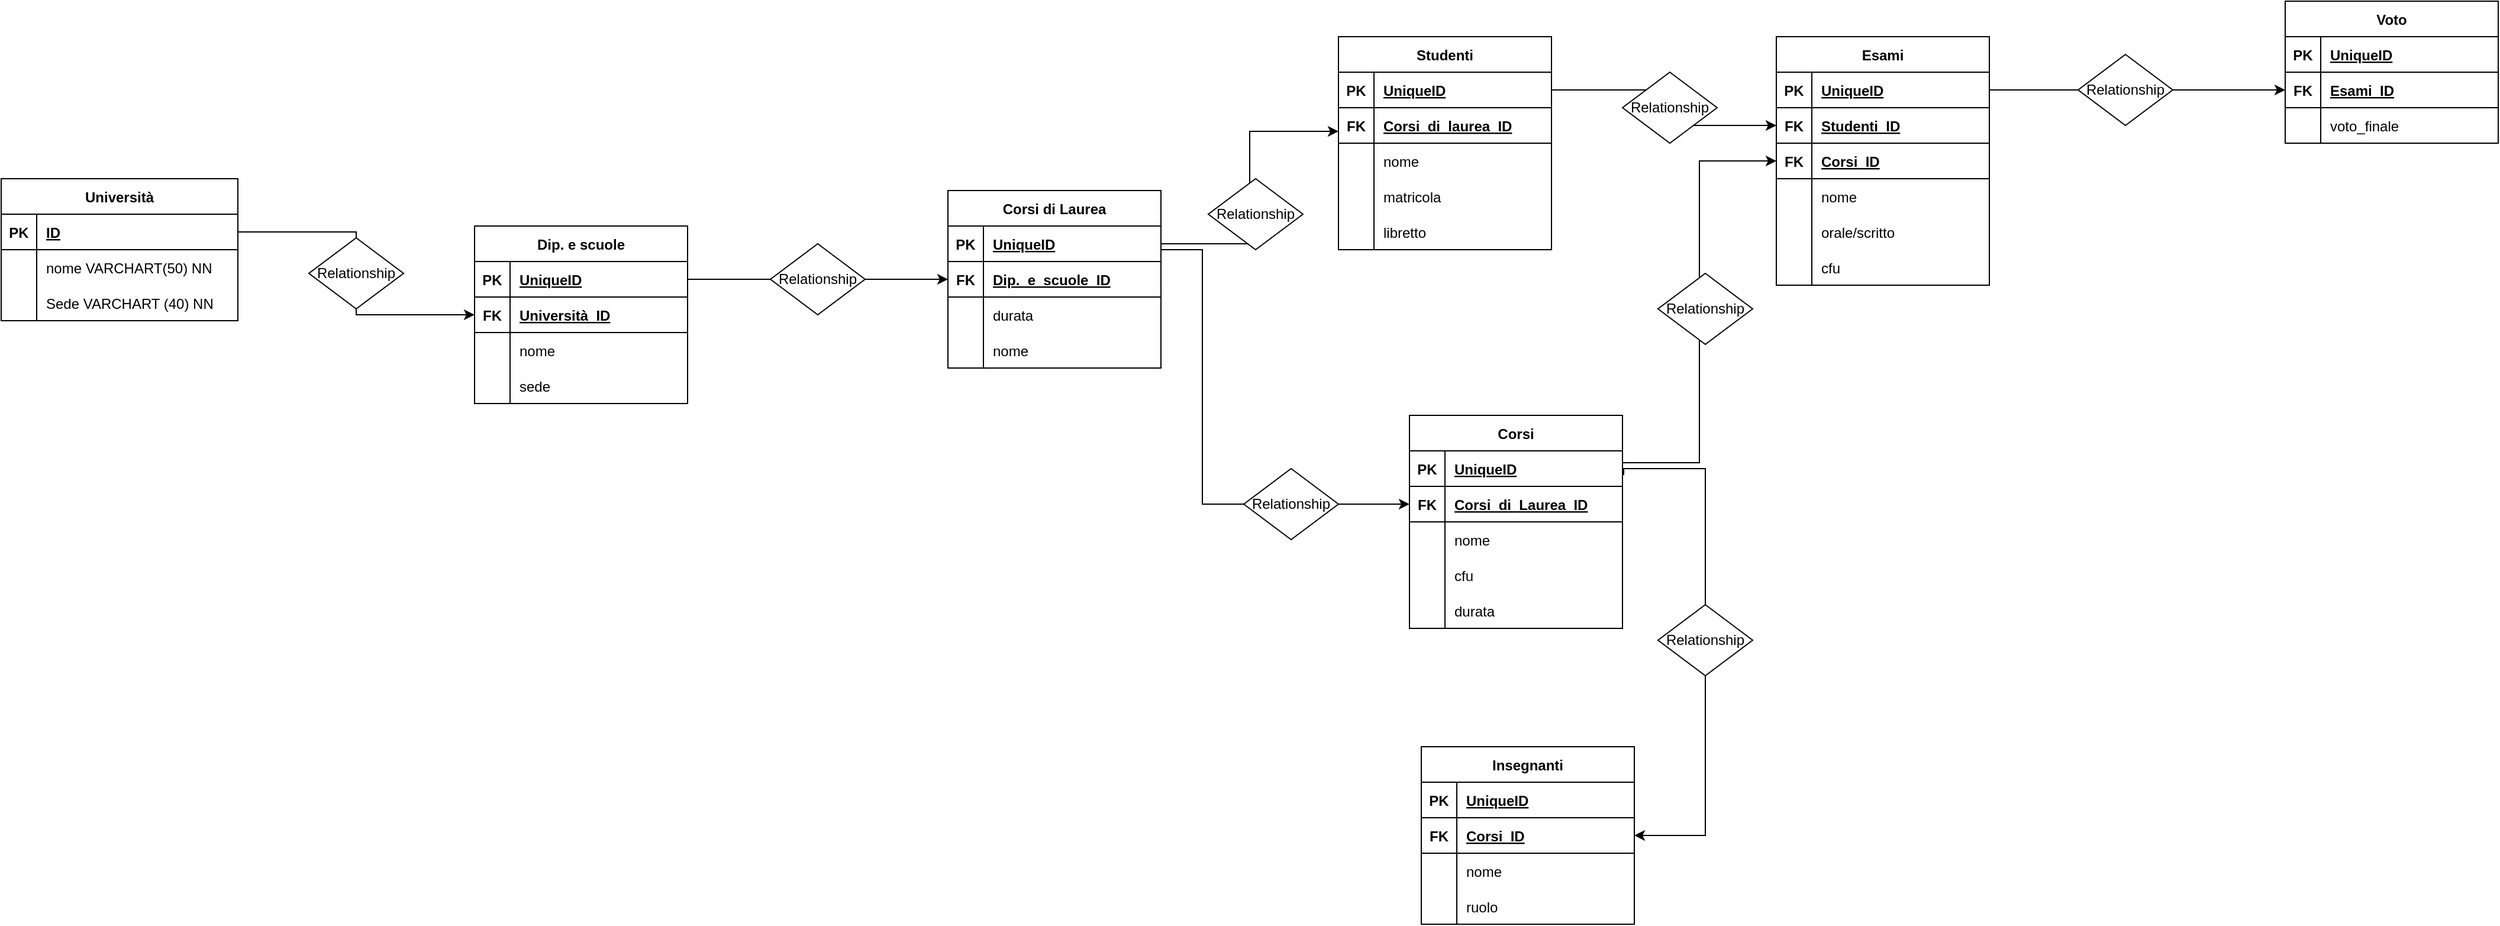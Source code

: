 <mxfile version="20.7.4" type="device"><diagram id="R2lEEEUBdFMjLlhIrx00" name="Page-1"><mxGraphModel dx="2284" dy="1896" grid="1" gridSize="10" guides="1" tooltips="1" connect="1" arrows="1" fold="1" page="1" pageScale="1" pageWidth="850" pageHeight="1100" math="0" shadow="0" extFonts="Permanent Marker^https://fonts.googleapis.com/css?family=Permanent+Marker"><root><mxCell id="0"/><mxCell id="1" parent="0"/><mxCell id="MZganrhyewBGl-FzZBfs-2" value="Corsi" style="shape=table;startSize=30;container=1;collapsible=1;childLayout=tableLayout;fixedRows=1;rowLines=0;fontStyle=1;align=center;resizeLast=1;" vertex="1" parent="1"><mxGeometry x="710" y="-560" width="180" height="180" as="geometry"/></mxCell><mxCell id="MZganrhyewBGl-FzZBfs-3" value="" style="shape=tableRow;horizontal=0;startSize=0;swimlaneHead=0;swimlaneBody=0;fillColor=none;collapsible=0;dropTarget=0;points=[[0,0.5],[1,0.5]];portConstraint=eastwest;top=0;left=0;right=0;bottom=1;" vertex="1" parent="MZganrhyewBGl-FzZBfs-2"><mxGeometry y="30" width="180" height="30" as="geometry"/></mxCell><mxCell id="MZganrhyewBGl-FzZBfs-4" value="PK" style="shape=partialRectangle;connectable=0;fillColor=none;top=0;left=0;bottom=0;right=0;fontStyle=1;overflow=hidden;" vertex="1" parent="MZganrhyewBGl-FzZBfs-3"><mxGeometry width="30" height="30" as="geometry"><mxRectangle width="30" height="30" as="alternateBounds"/></mxGeometry></mxCell><mxCell id="MZganrhyewBGl-FzZBfs-5" value="UniqueID" style="shape=partialRectangle;connectable=0;fillColor=none;top=0;left=0;bottom=0;right=0;align=left;spacingLeft=6;fontStyle=5;overflow=hidden;" vertex="1" parent="MZganrhyewBGl-FzZBfs-3"><mxGeometry x="30" width="150" height="30" as="geometry"><mxRectangle width="150" height="30" as="alternateBounds"/></mxGeometry></mxCell><mxCell id="MZganrhyewBGl-FzZBfs-135" value="" style="shape=tableRow;horizontal=0;startSize=0;swimlaneHead=0;swimlaneBody=0;fillColor=none;collapsible=0;dropTarget=0;points=[[0,0.5],[1,0.5]];portConstraint=eastwest;top=0;left=0;right=0;bottom=1;" vertex="1" parent="MZganrhyewBGl-FzZBfs-2"><mxGeometry y="60" width="180" height="30" as="geometry"/></mxCell><mxCell id="MZganrhyewBGl-FzZBfs-136" value="FK" style="shape=partialRectangle;connectable=0;fillColor=none;top=0;left=0;bottom=0;right=0;fontStyle=1;overflow=hidden;" vertex="1" parent="MZganrhyewBGl-FzZBfs-135"><mxGeometry width="30" height="30" as="geometry"><mxRectangle width="30" height="30" as="alternateBounds"/></mxGeometry></mxCell><mxCell id="MZganrhyewBGl-FzZBfs-137" value="Corsi_di_Laurea_ID" style="shape=partialRectangle;connectable=0;fillColor=none;top=0;left=0;bottom=0;right=0;align=left;spacingLeft=6;fontStyle=5;overflow=hidden;" vertex="1" parent="MZganrhyewBGl-FzZBfs-135"><mxGeometry x="30" width="150" height="30" as="geometry"><mxRectangle width="150" height="30" as="alternateBounds"/></mxGeometry></mxCell><mxCell id="MZganrhyewBGl-FzZBfs-6" value="" style="shape=tableRow;horizontal=0;startSize=0;swimlaneHead=0;swimlaneBody=0;fillColor=none;collapsible=0;dropTarget=0;points=[[0,0.5],[1,0.5]];portConstraint=eastwest;top=0;left=0;right=0;bottom=0;" vertex="1" parent="MZganrhyewBGl-FzZBfs-2"><mxGeometry y="90" width="180" height="30" as="geometry"/></mxCell><mxCell id="MZganrhyewBGl-FzZBfs-7" value="" style="shape=partialRectangle;connectable=0;fillColor=none;top=0;left=0;bottom=0;right=0;editable=1;overflow=hidden;" vertex="1" parent="MZganrhyewBGl-FzZBfs-6"><mxGeometry width="30" height="30" as="geometry"><mxRectangle width="30" height="30" as="alternateBounds"/></mxGeometry></mxCell><mxCell id="MZganrhyewBGl-FzZBfs-8" value="nome" style="shape=partialRectangle;connectable=0;fillColor=none;top=0;left=0;bottom=0;right=0;align=left;spacingLeft=6;overflow=hidden;" vertex="1" parent="MZganrhyewBGl-FzZBfs-6"><mxGeometry x="30" width="150" height="30" as="geometry"><mxRectangle width="150" height="30" as="alternateBounds"/></mxGeometry></mxCell><mxCell id="MZganrhyewBGl-FzZBfs-9" value="" style="shape=tableRow;horizontal=0;startSize=0;swimlaneHead=0;swimlaneBody=0;fillColor=none;collapsible=0;dropTarget=0;points=[[0,0.5],[1,0.5]];portConstraint=eastwest;top=0;left=0;right=0;bottom=0;" vertex="1" parent="MZganrhyewBGl-FzZBfs-2"><mxGeometry y="120" width="180" height="30" as="geometry"/></mxCell><mxCell id="MZganrhyewBGl-FzZBfs-10" value="" style="shape=partialRectangle;connectable=0;fillColor=none;top=0;left=0;bottom=0;right=0;editable=1;overflow=hidden;" vertex="1" parent="MZganrhyewBGl-FzZBfs-9"><mxGeometry width="30" height="30" as="geometry"><mxRectangle width="30" height="30" as="alternateBounds"/></mxGeometry></mxCell><mxCell id="MZganrhyewBGl-FzZBfs-11" value="cfu" style="shape=partialRectangle;connectable=0;fillColor=none;top=0;left=0;bottom=0;right=0;align=left;spacingLeft=6;overflow=hidden;" vertex="1" parent="MZganrhyewBGl-FzZBfs-9"><mxGeometry x="30" width="150" height="30" as="geometry"><mxRectangle width="150" height="30" as="alternateBounds"/></mxGeometry></mxCell><mxCell id="MZganrhyewBGl-FzZBfs-12" value="" style="shape=tableRow;horizontal=0;startSize=0;swimlaneHead=0;swimlaneBody=0;fillColor=none;collapsible=0;dropTarget=0;points=[[0,0.5],[1,0.5]];portConstraint=eastwest;top=0;left=0;right=0;bottom=0;" vertex="1" parent="MZganrhyewBGl-FzZBfs-2"><mxGeometry y="150" width="180" height="30" as="geometry"/></mxCell><mxCell id="MZganrhyewBGl-FzZBfs-13" value="" style="shape=partialRectangle;connectable=0;fillColor=none;top=0;left=0;bottom=0;right=0;editable=1;overflow=hidden;" vertex="1" parent="MZganrhyewBGl-FzZBfs-12"><mxGeometry width="30" height="30" as="geometry"><mxRectangle width="30" height="30" as="alternateBounds"/></mxGeometry></mxCell><mxCell id="MZganrhyewBGl-FzZBfs-14" value="durata" style="shape=partialRectangle;connectable=0;fillColor=none;top=0;left=0;bottom=0;right=0;align=left;spacingLeft=6;overflow=hidden;" vertex="1" parent="MZganrhyewBGl-FzZBfs-12"><mxGeometry x="30" width="150" height="30" as="geometry"><mxRectangle width="150" height="30" as="alternateBounds"/></mxGeometry></mxCell><mxCell id="MZganrhyewBGl-FzZBfs-15" value="Dip. e scuole" style="shape=table;startSize=30;container=1;collapsible=1;childLayout=tableLayout;fixedRows=1;rowLines=0;fontStyle=1;align=center;resizeLast=1;" vertex="1" parent="1"><mxGeometry x="-80" y="-720" width="180" height="150" as="geometry"/></mxCell><mxCell id="MZganrhyewBGl-FzZBfs-16" value="" style="shape=tableRow;horizontal=0;startSize=0;swimlaneHead=0;swimlaneBody=0;fillColor=none;collapsible=0;dropTarget=0;points=[[0,0.5],[1,0.5]];portConstraint=eastwest;top=0;left=0;right=0;bottom=1;" vertex="1" parent="MZganrhyewBGl-FzZBfs-15"><mxGeometry y="30" width="180" height="30" as="geometry"/></mxCell><mxCell id="MZganrhyewBGl-FzZBfs-17" value="PK" style="shape=partialRectangle;connectable=0;fillColor=none;top=0;left=0;bottom=0;right=0;fontStyle=1;overflow=hidden;" vertex="1" parent="MZganrhyewBGl-FzZBfs-16"><mxGeometry width="30" height="30" as="geometry"><mxRectangle width="30" height="30" as="alternateBounds"/></mxGeometry></mxCell><mxCell id="MZganrhyewBGl-FzZBfs-18" value="UniqueID" style="shape=partialRectangle;connectable=0;fillColor=none;top=0;left=0;bottom=0;right=0;align=left;spacingLeft=6;fontStyle=5;overflow=hidden;" vertex="1" parent="MZganrhyewBGl-FzZBfs-16"><mxGeometry x="30" width="150" height="30" as="geometry"><mxRectangle width="150" height="30" as="alternateBounds"/></mxGeometry></mxCell><mxCell id="MZganrhyewBGl-FzZBfs-112" value="" style="shape=tableRow;horizontal=0;startSize=0;swimlaneHead=0;swimlaneBody=0;fillColor=none;collapsible=0;dropTarget=0;points=[[0,0.5],[1,0.5]];portConstraint=eastwest;top=0;left=0;right=0;bottom=1;" vertex="1" parent="MZganrhyewBGl-FzZBfs-15"><mxGeometry y="60" width="180" height="30" as="geometry"/></mxCell><mxCell id="MZganrhyewBGl-FzZBfs-113" value="FK" style="shape=partialRectangle;connectable=0;fillColor=none;top=0;left=0;bottom=0;right=0;fontStyle=1;overflow=hidden;" vertex="1" parent="MZganrhyewBGl-FzZBfs-112"><mxGeometry width="30" height="30" as="geometry"><mxRectangle width="30" height="30" as="alternateBounds"/></mxGeometry></mxCell><mxCell id="MZganrhyewBGl-FzZBfs-114" value="Università_ID" style="shape=partialRectangle;connectable=0;fillColor=none;top=0;left=0;bottom=0;right=0;align=left;spacingLeft=6;fontStyle=5;overflow=hidden;" vertex="1" parent="MZganrhyewBGl-FzZBfs-112"><mxGeometry x="30" width="150" height="30" as="geometry"><mxRectangle width="150" height="30" as="alternateBounds"/></mxGeometry></mxCell><mxCell id="MZganrhyewBGl-FzZBfs-19" value="" style="shape=tableRow;horizontal=0;startSize=0;swimlaneHead=0;swimlaneBody=0;fillColor=none;collapsible=0;dropTarget=0;points=[[0,0.5],[1,0.5]];portConstraint=eastwest;top=0;left=0;right=0;bottom=0;" vertex="1" parent="MZganrhyewBGl-FzZBfs-15"><mxGeometry y="90" width="180" height="30" as="geometry"/></mxCell><mxCell id="MZganrhyewBGl-FzZBfs-20" value="" style="shape=partialRectangle;connectable=0;fillColor=none;top=0;left=0;bottom=0;right=0;editable=1;overflow=hidden;" vertex="1" parent="MZganrhyewBGl-FzZBfs-19"><mxGeometry width="30" height="30" as="geometry"><mxRectangle width="30" height="30" as="alternateBounds"/></mxGeometry></mxCell><mxCell id="MZganrhyewBGl-FzZBfs-21" value="nome" style="shape=partialRectangle;connectable=0;fillColor=none;top=0;left=0;bottom=0;right=0;align=left;spacingLeft=6;overflow=hidden;" vertex="1" parent="MZganrhyewBGl-FzZBfs-19"><mxGeometry x="30" width="150" height="30" as="geometry"><mxRectangle width="150" height="30" as="alternateBounds"/></mxGeometry></mxCell><mxCell id="MZganrhyewBGl-FzZBfs-22" value="" style="shape=tableRow;horizontal=0;startSize=0;swimlaneHead=0;swimlaneBody=0;fillColor=none;collapsible=0;dropTarget=0;points=[[0,0.5],[1,0.5]];portConstraint=eastwest;top=0;left=0;right=0;bottom=0;" vertex="1" parent="MZganrhyewBGl-FzZBfs-15"><mxGeometry y="120" width="180" height="30" as="geometry"/></mxCell><mxCell id="MZganrhyewBGl-FzZBfs-23" value="" style="shape=partialRectangle;connectable=0;fillColor=none;top=0;left=0;bottom=0;right=0;editable=1;overflow=hidden;" vertex="1" parent="MZganrhyewBGl-FzZBfs-22"><mxGeometry width="30" height="30" as="geometry"><mxRectangle width="30" height="30" as="alternateBounds"/></mxGeometry></mxCell><mxCell id="MZganrhyewBGl-FzZBfs-24" value="sede" style="shape=partialRectangle;connectable=0;fillColor=none;top=0;left=0;bottom=0;right=0;align=left;spacingLeft=6;overflow=hidden;" vertex="1" parent="MZganrhyewBGl-FzZBfs-22"><mxGeometry x="30" width="150" height="30" as="geometry"><mxRectangle width="150" height="30" as="alternateBounds"/></mxGeometry></mxCell><mxCell id="MZganrhyewBGl-FzZBfs-28" value="Corsi di Laurea" style="shape=table;startSize=30;container=1;collapsible=1;childLayout=tableLayout;fixedRows=1;rowLines=0;fontStyle=1;align=center;resizeLast=1;" vertex="1" parent="1"><mxGeometry x="320" y="-750" width="180" height="150" as="geometry"/></mxCell><mxCell id="MZganrhyewBGl-FzZBfs-29" value="" style="shape=tableRow;horizontal=0;startSize=0;swimlaneHead=0;swimlaneBody=0;fillColor=none;collapsible=0;dropTarget=0;points=[[0,0.5],[1,0.5]];portConstraint=eastwest;top=0;left=0;right=0;bottom=1;" vertex="1" parent="MZganrhyewBGl-FzZBfs-28"><mxGeometry y="30" width="180" height="30" as="geometry"/></mxCell><mxCell id="MZganrhyewBGl-FzZBfs-30" value="PK" style="shape=partialRectangle;connectable=0;fillColor=none;top=0;left=0;bottom=0;right=0;fontStyle=1;overflow=hidden;" vertex="1" parent="MZganrhyewBGl-FzZBfs-29"><mxGeometry width="30" height="30" as="geometry"><mxRectangle width="30" height="30" as="alternateBounds"/></mxGeometry></mxCell><mxCell id="MZganrhyewBGl-FzZBfs-31" value="UniqueID" style="shape=partialRectangle;connectable=0;fillColor=none;top=0;left=0;bottom=0;right=0;align=left;spacingLeft=6;fontStyle=5;overflow=hidden;" vertex="1" parent="MZganrhyewBGl-FzZBfs-29"><mxGeometry x="30" width="150" height="30" as="geometry"><mxRectangle width="150" height="30" as="alternateBounds"/></mxGeometry></mxCell><mxCell id="MZganrhyewBGl-FzZBfs-126" value="" style="shape=tableRow;horizontal=0;startSize=0;swimlaneHead=0;swimlaneBody=0;fillColor=none;collapsible=0;dropTarget=0;points=[[0,0.5],[1,0.5]];portConstraint=eastwest;top=0;left=0;right=0;bottom=1;" vertex="1" parent="MZganrhyewBGl-FzZBfs-28"><mxGeometry y="60" width="180" height="30" as="geometry"/></mxCell><mxCell id="MZganrhyewBGl-FzZBfs-127" value="FK" style="shape=partialRectangle;connectable=0;fillColor=none;top=0;left=0;bottom=0;right=0;fontStyle=1;overflow=hidden;" vertex="1" parent="MZganrhyewBGl-FzZBfs-126"><mxGeometry width="30" height="30" as="geometry"><mxRectangle width="30" height="30" as="alternateBounds"/></mxGeometry></mxCell><mxCell id="MZganrhyewBGl-FzZBfs-128" value="Dip._e_scuole_ID" style="shape=partialRectangle;connectable=0;fillColor=none;top=0;left=0;bottom=0;right=0;align=left;spacingLeft=6;fontStyle=5;overflow=hidden;" vertex="1" parent="MZganrhyewBGl-FzZBfs-126"><mxGeometry x="30" width="150" height="30" as="geometry"><mxRectangle width="150" height="30" as="alternateBounds"/></mxGeometry></mxCell><mxCell id="MZganrhyewBGl-FzZBfs-32" value="" style="shape=tableRow;horizontal=0;startSize=0;swimlaneHead=0;swimlaneBody=0;fillColor=none;collapsible=0;dropTarget=0;points=[[0,0.5],[1,0.5]];portConstraint=eastwest;top=0;left=0;right=0;bottom=0;" vertex="1" parent="MZganrhyewBGl-FzZBfs-28"><mxGeometry y="90" width="180" height="30" as="geometry"/></mxCell><mxCell id="MZganrhyewBGl-FzZBfs-33" value="" style="shape=partialRectangle;connectable=0;fillColor=none;top=0;left=0;bottom=0;right=0;editable=1;overflow=hidden;" vertex="1" parent="MZganrhyewBGl-FzZBfs-32"><mxGeometry width="30" height="30" as="geometry"><mxRectangle width="30" height="30" as="alternateBounds"/></mxGeometry></mxCell><mxCell id="MZganrhyewBGl-FzZBfs-34" value="durata" style="shape=partialRectangle;connectable=0;fillColor=none;top=0;left=0;bottom=0;right=0;align=left;spacingLeft=6;overflow=hidden;" vertex="1" parent="MZganrhyewBGl-FzZBfs-32"><mxGeometry x="30" width="150" height="30" as="geometry"><mxRectangle width="150" height="30" as="alternateBounds"/></mxGeometry></mxCell><mxCell id="MZganrhyewBGl-FzZBfs-35" value="" style="shape=tableRow;horizontal=0;startSize=0;swimlaneHead=0;swimlaneBody=0;fillColor=none;collapsible=0;dropTarget=0;points=[[0,0.5],[1,0.5]];portConstraint=eastwest;top=0;left=0;right=0;bottom=0;" vertex="1" parent="MZganrhyewBGl-FzZBfs-28"><mxGeometry y="120" width="180" height="30" as="geometry"/></mxCell><mxCell id="MZganrhyewBGl-FzZBfs-36" value="" style="shape=partialRectangle;connectable=0;fillColor=none;top=0;left=0;bottom=0;right=0;editable=1;overflow=hidden;" vertex="1" parent="MZganrhyewBGl-FzZBfs-35"><mxGeometry width="30" height="30" as="geometry"><mxRectangle width="30" height="30" as="alternateBounds"/></mxGeometry></mxCell><mxCell id="MZganrhyewBGl-FzZBfs-37" value="nome" style="shape=partialRectangle;connectable=0;fillColor=none;top=0;left=0;bottom=0;right=0;align=left;spacingLeft=6;overflow=hidden;" vertex="1" parent="MZganrhyewBGl-FzZBfs-35"><mxGeometry x="30" width="150" height="30" as="geometry"><mxRectangle width="150" height="30" as="alternateBounds"/></mxGeometry></mxCell><mxCell id="MZganrhyewBGl-FzZBfs-41" value="Università" style="shape=table;startSize=30;container=1;collapsible=1;childLayout=tableLayout;fixedRows=1;rowLines=0;fontStyle=1;align=center;resizeLast=1;" vertex="1" parent="1"><mxGeometry x="-480" y="-760" width="200" height="120" as="geometry"/></mxCell><mxCell id="MZganrhyewBGl-FzZBfs-42" value="" style="shape=tableRow;horizontal=0;startSize=0;swimlaneHead=0;swimlaneBody=0;fillColor=none;collapsible=0;dropTarget=0;points=[[0,0.5],[1,0.5]];portConstraint=eastwest;top=0;left=0;right=0;bottom=1;" vertex="1" parent="MZganrhyewBGl-FzZBfs-41"><mxGeometry y="30" width="200" height="30" as="geometry"/></mxCell><mxCell id="MZganrhyewBGl-FzZBfs-43" value="PK" style="shape=partialRectangle;connectable=0;fillColor=none;top=0;left=0;bottom=0;right=0;fontStyle=1;overflow=hidden;" vertex="1" parent="MZganrhyewBGl-FzZBfs-42"><mxGeometry width="30" height="30" as="geometry"><mxRectangle width="30" height="30" as="alternateBounds"/></mxGeometry></mxCell><mxCell id="MZganrhyewBGl-FzZBfs-44" value="ID" style="shape=partialRectangle;connectable=0;fillColor=none;top=0;left=0;bottom=0;right=0;align=left;spacingLeft=6;fontStyle=5;overflow=hidden;" vertex="1" parent="MZganrhyewBGl-FzZBfs-42"><mxGeometry x="30" width="170" height="30" as="geometry"><mxRectangle width="170" height="30" as="alternateBounds"/></mxGeometry></mxCell><mxCell id="MZganrhyewBGl-FzZBfs-45" value="" style="shape=tableRow;horizontal=0;startSize=0;swimlaneHead=0;swimlaneBody=0;fillColor=none;collapsible=0;dropTarget=0;points=[[0,0.5],[1,0.5]];portConstraint=eastwest;top=0;left=0;right=0;bottom=0;" vertex="1" parent="MZganrhyewBGl-FzZBfs-41"><mxGeometry y="60" width="200" height="30" as="geometry"/></mxCell><mxCell id="MZganrhyewBGl-FzZBfs-46" value="" style="shape=partialRectangle;connectable=0;fillColor=none;top=0;left=0;bottom=0;right=0;editable=1;overflow=hidden;" vertex="1" parent="MZganrhyewBGl-FzZBfs-45"><mxGeometry width="30" height="30" as="geometry"><mxRectangle width="30" height="30" as="alternateBounds"/></mxGeometry></mxCell><mxCell id="MZganrhyewBGl-FzZBfs-47" value="nome VARCHART(50) NN" style="shape=partialRectangle;connectable=0;fillColor=none;top=0;left=0;bottom=0;right=0;align=left;spacingLeft=6;overflow=hidden;" vertex="1" parent="MZganrhyewBGl-FzZBfs-45"><mxGeometry x="30" width="170" height="30" as="geometry"><mxRectangle width="170" height="30" as="alternateBounds"/></mxGeometry></mxCell><mxCell id="MZganrhyewBGl-FzZBfs-48" value="" style="shape=tableRow;horizontal=0;startSize=0;swimlaneHead=0;swimlaneBody=0;fillColor=none;collapsible=0;dropTarget=0;points=[[0,0.5],[1,0.5]];portConstraint=eastwest;top=0;left=0;right=0;bottom=0;" vertex="1" parent="MZganrhyewBGl-FzZBfs-41"><mxGeometry y="90" width="200" height="30" as="geometry"/></mxCell><mxCell id="MZganrhyewBGl-FzZBfs-49" value="" style="shape=partialRectangle;connectable=0;fillColor=none;top=0;left=0;bottom=0;right=0;editable=1;overflow=hidden;" vertex="1" parent="MZganrhyewBGl-FzZBfs-48"><mxGeometry width="30" height="30" as="geometry"><mxRectangle width="30" height="30" as="alternateBounds"/></mxGeometry></mxCell><mxCell id="MZganrhyewBGl-FzZBfs-50" value="Sede VARCHART (40) NN" style="shape=partialRectangle;connectable=0;fillColor=none;top=0;left=0;bottom=0;right=0;align=left;spacingLeft=6;overflow=hidden;" vertex="1" parent="MZganrhyewBGl-FzZBfs-48"><mxGeometry x="30" width="170" height="30" as="geometry"><mxRectangle width="170" height="30" as="alternateBounds"/></mxGeometry></mxCell><mxCell id="MZganrhyewBGl-FzZBfs-54" value="Insegnanti" style="shape=table;startSize=30;container=1;collapsible=1;childLayout=tableLayout;fixedRows=1;rowLines=0;fontStyle=1;align=center;resizeLast=1;" vertex="1" parent="1"><mxGeometry x="720" y="-280" width="180" height="150" as="geometry"/></mxCell><mxCell id="MZganrhyewBGl-FzZBfs-55" value="" style="shape=tableRow;horizontal=0;startSize=0;swimlaneHead=0;swimlaneBody=0;fillColor=none;collapsible=0;dropTarget=0;points=[[0,0.5],[1,0.5]];portConstraint=eastwest;top=0;left=0;right=0;bottom=1;" vertex="1" parent="MZganrhyewBGl-FzZBfs-54"><mxGeometry y="30" width="180" height="30" as="geometry"/></mxCell><mxCell id="MZganrhyewBGl-FzZBfs-56" value="PK" style="shape=partialRectangle;connectable=0;fillColor=none;top=0;left=0;bottom=0;right=0;fontStyle=1;overflow=hidden;" vertex="1" parent="MZganrhyewBGl-FzZBfs-55"><mxGeometry width="30" height="30" as="geometry"><mxRectangle width="30" height="30" as="alternateBounds"/></mxGeometry></mxCell><mxCell id="MZganrhyewBGl-FzZBfs-57" value="UniqueID" style="shape=partialRectangle;connectable=0;fillColor=none;top=0;left=0;bottom=0;right=0;align=left;spacingLeft=6;fontStyle=5;overflow=hidden;" vertex="1" parent="MZganrhyewBGl-FzZBfs-55"><mxGeometry x="30" width="150" height="30" as="geometry"><mxRectangle width="150" height="30" as="alternateBounds"/></mxGeometry></mxCell><mxCell id="MZganrhyewBGl-FzZBfs-139" value="" style="shape=tableRow;horizontal=0;startSize=0;swimlaneHead=0;swimlaneBody=0;fillColor=none;collapsible=0;dropTarget=0;points=[[0,0.5],[1,0.5]];portConstraint=eastwest;top=0;left=0;right=0;bottom=1;" vertex="1" parent="MZganrhyewBGl-FzZBfs-54"><mxGeometry y="60" width="180" height="30" as="geometry"/></mxCell><mxCell id="MZganrhyewBGl-FzZBfs-140" value="FK" style="shape=partialRectangle;connectable=0;fillColor=none;top=0;left=0;bottom=0;right=0;fontStyle=1;overflow=hidden;" vertex="1" parent="MZganrhyewBGl-FzZBfs-139"><mxGeometry width="30" height="30" as="geometry"><mxRectangle width="30" height="30" as="alternateBounds"/></mxGeometry></mxCell><mxCell id="MZganrhyewBGl-FzZBfs-141" value="Corsi_ID" style="shape=partialRectangle;connectable=0;fillColor=none;top=0;left=0;bottom=0;right=0;align=left;spacingLeft=6;fontStyle=5;overflow=hidden;" vertex="1" parent="MZganrhyewBGl-FzZBfs-139"><mxGeometry x="30" width="150" height="30" as="geometry"><mxRectangle width="150" height="30" as="alternateBounds"/></mxGeometry></mxCell><mxCell id="MZganrhyewBGl-FzZBfs-58" value="" style="shape=tableRow;horizontal=0;startSize=0;swimlaneHead=0;swimlaneBody=0;fillColor=none;collapsible=0;dropTarget=0;points=[[0,0.5],[1,0.5]];portConstraint=eastwest;top=0;left=0;right=0;bottom=0;" vertex="1" parent="MZganrhyewBGl-FzZBfs-54"><mxGeometry y="90" width="180" height="30" as="geometry"/></mxCell><mxCell id="MZganrhyewBGl-FzZBfs-59" value="" style="shape=partialRectangle;connectable=0;fillColor=none;top=0;left=0;bottom=0;right=0;editable=1;overflow=hidden;" vertex="1" parent="MZganrhyewBGl-FzZBfs-58"><mxGeometry width="30" height="30" as="geometry"><mxRectangle width="30" height="30" as="alternateBounds"/></mxGeometry></mxCell><mxCell id="MZganrhyewBGl-FzZBfs-60" value="nome" style="shape=partialRectangle;connectable=0;fillColor=none;top=0;left=0;bottom=0;right=0;align=left;spacingLeft=6;overflow=hidden;" vertex="1" parent="MZganrhyewBGl-FzZBfs-58"><mxGeometry x="30" width="150" height="30" as="geometry"><mxRectangle width="150" height="30" as="alternateBounds"/></mxGeometry></mxCell><mxCell id="MZganrhyewBGl-FzZBfs-61" value="" style="shape=tableRow;horizontal=0;startSize=0;swimlaneHead=0;swimlaneBody=0;fillColor=none;collapsible=0;dropTarget=0;points=[[0,0.5],[1,0.5]];portConstraint=eastwest;top=0;left=0;right=0;bottom=0;" vertex="1" parent="MZganrhyewBGl-FzZBfs-54"><mxGeometry y="120" width="180" height="30" as="geometry"/></mxCell><mxCell id="MZganrhyewBGl-FzZBfs-62" value="" style="shape=partialRectangle;connectable=0;fillColor=none;top=0;left=0;bottom=0;right=0;editable=1;overflow=hidden;" vertex="1" parent="MZganrhyewBGl-FzZBfs-61"><mxGeometry width="30" height="30" as="geometry"><mxRectangle width="30" height="30" as="alternateBounds"/></mxGeometry></mxCell><mxCell id="MZganrhyewBGl-FzZBfs-63" value="ruolo" style="shape=partialRectangle;connectable=0;fillColor=none;top=0;left=0;bottom=0;right=0;align=left;spacingLeft=6;overflow=hidden;" vertex="1" parent="MZganrhyewBGl-FzZBfs-61"><mxGeometry x="30" width="150" height="30" as="geometry"><mxRectangle width="150" height="30" as="alternateBounds"/></mxGeometry></mxCell><mxCell id="MZganrhyewBGl-FzZBfs-67" value="Esami" style="shape=table;startSize=30;container=1;collapsible=1;childLayout=tableLayout;fixedRows=1;rowLines=0;fontStyle=1;align=center;resizeLast=1;" vertex="1" parent="1"><mxGeometry x="1020" y="-880" width="180" height="210" as="geometry"/></mxCell><mxCell id="MZganrhyewBGl-FzZBfs-68" value="" style="shape=tableRow;horizontal=0;startSize=0;swimlaneHead=0;swimlaneBody=0;fillColor=none;collapsible=0;dropTarget=0;points=[[0,0.5],[1,0.5]];portConstraint=eastwest;top=0;left=0;right=0;bottom=1;" vertex="1" parent="MZganrhyewBGl-FzZBfs-67"><mxGeometry y="30" width="180" height="30" as="geometry"/></mxCell><mxCell id="MZganrhyewBGl-FzZBfs-69" value="PK" style="shape=partialRectangle;connectable=0;fillColor=none;top=0;left=0;bottom=0;right=0;fontStyle=1;overflow=hidden;" vertex="1" parent="MZganrhyewBGl-FzZBfs-68"><mxGeometry width="30" height="30" as="geometry"><mxRectangle width="30" height="30" as="alternateBounds"/></mxGeometry></mxCell><mxCell id="MZganrhyewBGl-FzZBfs-70" value="UniqueID" style="shape=partialRectangle;connectable=0;fillColor=none;top=0;left=0;bottom=0;right=0;align=left;spacingLeft=6;fontStyle=5;overflow=hidden;" vertex="1" parent="MZganrhyewBGl-FzZBfs-68"><mxGeometry x="30" width="150" height="30" as="geometry"><mxRectangle width="150" height="30" as="alternateBounds"/></mxGeometry></mxCell><mxCell id="MZganrhyewBGl-FzZBfs-149" value="" style="shape=tableRow;horizontal=0;startSize=0;swimlaneHead=0;swimlaneBody=0;fillColor=none;collapsible=0;dropTarget=0;points=[[0,0.5],[1,0.5]];portConstraint=eastwest;top=0;left=0;right=0;bottom=1;" vertex="1" parent="MZganrhyewBGl-FzZBfs-67"><mxGeometry y="60" width="180" height="30" as="geometry"/></mxCell><mxCell id="MZganrhyewBGl-FzZBfs-150" value="FK" style="shape=partialRectangle;connectable=0;fillColor=none;top=0;left=0;bottom=0;right=0;fontStyle=1;overflow=hidden;" vertex="1" parent="MZganrhyewBGl-FzZBfs-149"><mxGeometry width="30" height="30" as="geometry"><mxRectangle width="30" height="30" as="alternateBounds"/></mxGeometry></mxCell><mxCell id="MZganrhyewBGl-FzZBfs-151" value="Studenti_ID" style="shape=partialRectangle;connectable=0;fillColor=none;top=0;left=0;bottom=0;right=0;align=left;spacingLeft=6;fontStyle=5;overflow=hidden;" vertex="1" parent="MZganrhyewBGl-FzZBfs-149"><mxGeometry x="30" width="150" height="30" as="geometry"><mxRectangle width="150" height="30" as="alternateBounds"/></mxGeometry></mxCell><mxCell id="MZganrhyewBGl-FzZBfs-162" value="" style="shape=tableRow;horizontal=0;startSize=0;swimlaneHead=0;swimlaneBody=0;fillColor=none;collapsible=0;dropTarget=0;points=[[0,0.5],[1,0.5]];portConstraint=eastwest;top=0;left=0;right=0;bottom=1;" vertex="1" parent="MZganrhyewBGl-FzZBfs-67"><mxGeometry y="90" width="180" height="30" as="geometry"/></mxCell><mxCell id="MZganrhyewBGl-FzZBfs-163" value="FK" style="shape=partialRectangle;connectable=0;fillColor=none;top=0;left=0;bottom=0;right=0;fontStyle=1;overflow=hidden;" vertex="1" parent="MZganrhyewBGl-FzZBfs-162"><mxGeometry width="30" height="30" as="geometry"><mxRectangle width="30" height="30" as="alternateBounds"/></mxGeometry></mxCell><mxCell id="MZganrhyewBGl-FzZBfs-164" value="Corsi_ID" style="shape=partialRectangle;connectable=0;fillColor=none;top=0;left=0;bottom=0;right=0;align=left;spacingLeft=6;fontStyle=5;overflow=hidden;" vertex="1" parent="MZganrhyewBGl-FzZBfs-162"><mxGeometry x="30" width="150" height="30" as="geometry"><mxRectangle width="150" height="30" as="alternateBounds"/></mxGeometry></mxCell><mxCell id="MZganrhyewBGl-FzZBfs-71" value="" style="shape=tableRow;horizontal=0;startSize=0;swimlaneHead=0;swimlaneBody=0;fillColor=none;collapsible=0;dropTarget=0;points=[[0,0.5],[1,0.5]];portConstraint=eastwest;top=0;left=0;right=0;bottom=0;" vertex="1" parent="MZganrhyewBGl-FzZBfs-67"><mxGeometry y="120" width="180" height="30" as="geometry"/></mxCell><mxCell id="MZganrhyewBGl-FzZBfs-72" value="" style="shape=partialRectangle;connectable=0;fillColor=none;top=0;left=0;bottom=0;right=0;editable=1;overflow=hidden;" vertex="1" parent="MZganrhyewBGl-FzZBfs-71"><mxGeometry width="30" height="30" as="geometry"><mxRectangle width="30" height="30" as="alternateBounds"/></mxGeometry></mxCell><mxCell id="MZganrhyewBGl-FzZBfs-73" value="nome" style="shape=partialRectangle;connectable=0;fillColor=none;top=0;left=0;bottom=0;right=0;align=left;spacingLeft=6;overflow=hidden;" vertex="1" parent="MZganrhyewBGl-FzZBfs-71"><mxGeometry x="30" width="150" height="30" as="geometry"><mxRectangle width="150" height="30" as="alternateBounds"/></mxGeometry></mxCell><mxCell id="MZganrhyewBGl-FzZBfs-74" value="" style="shape=tableRow;horizontal=0;startSize=0;swimlaneHead=0;swimlaneBody=0;fillColor=none;collapsible=0;dropTarget=0;points=[[0,0.5],[1,0.5]];portConstraint=eastwest;top=0;left=0;right=0;bottom=0;" vertex="1" parent="MZganrhyewBGl-FzZBfs-67"><mxGeometry y="150" width="180" height="30" as="geometry"/></mxCell><mxCell id="MZganrhyewBGl-FzZBfs-75" value="" style="shape=partialRectangle;connectable=0;fillColor=none;top=0;left=0;bottom=0;right=0;editable=1;overflow=hidden;" vertex="1" parent="MZganrhyewBGl-FzZBfs-74"><mxGeometry width="30" height="30" as="geometry"><mxRectangle width="30" height="30" as="alternateBounds"/></mxGeometry></mxCell><mxCell id="MZganrhyewBGl-FzZBfs-76" value="orale/scritto" style="shape=partialRectangle;connectable=0;fillColor=none;top=0;left=0;bottom=0;right=0;align=left;spacingLeft=6;overflow=hidden;" vertex="1" parent="MZganrhyewBGl-FzZBfs-74"><mxGeometry x="30" width="150" height="30" as="geometry"><mxRectangle width="150" height="30" as="alternateBounds"/></mxGeometry></mxCell><mxCell id="MZganrhyewBGl-FzZBfs-77" value="" style="shape=tableRow;horizontal=0;startSize=0;swimlaneHead=0;swimlaneBody=0;fillColor=none;collapsible=0;dropTarget=0;points=[[0,0.5],[1,0.5]];portConstraint=eastwest;top=0;left=0;right=0;bottom=0;" vertex="1" parent="MZganrhyewBGl-FzZBfs-67"><mxGeometry y="180" width="180" height="30" as="geometry"/></mxCell><mxCell id="MZganrhyewBGl-FzZBfs-78" value="" style="shape=partialRectangle;connectable=0;fillColor=none;top=0;left=0;bottom=0;right=0;editable=1;overflow=hidden;" vertex="1" parent="MZganrhyewBGl-FzZBfs-77"><mxGeometry width="30" height="30" as="geometry"><mxRectangle width="30" height="30" as="alternateBounds"/></mxGeometry></mxCell><mxCell id="MZganrhyewBGl-FzZBfs-79" value="cfu" style="shape=partialRectangle;connectable=0;fillColor=none;top=0;left=0;bottom=0;right=0;align=left;spacingLeft=6;overflow=hidden;" vertex="1" parent="MZganrhyewBGl-FzZBfs-77"><mxGeometry x="30" width="150" height="30" as="geometry"><mxRectangle width="150" height="30" as="alternateBounds"/></mxGeometry></mxCell><mxCell id="MZganrhyewBGl-FzZBfs-80" value="Studenti" style="shape=table;startSize=30;container=1;collapsible=1;childLayout=tableLayout;fixedRows=1;rowLines=0;fontStyle=1;align=center;resizeLast=1;" vertex="1" parent="1"><mxGeometry x="650" y="-880" width="180" height="180" as="geometry"/></mxCell><mxCell id="MZganrhyewBGl-FzZBfs-81" value="" style="shape=tableRow;horizontal=0;startSize=0;swimlaneHead=0;swimlaneBody=0;fillColor=none;collapsible=0;dropTarget=0;points=[[0,0.5],[1,0.5]];portConstraint=eastwest;top=0;left=0;right=0;bottom=1;" vertex="1" parent="MZganrhyewBGl-FzZBfs-80"><mxGeometry y="30" width="180" height="30" as="geometry"/></mxCell><mxCell id="MZganrhyewBGl-FzZBfs-82" value="PK" style="shape=partialRectangle;connectable=0;fillColor=none;top=0;left=0;bottom=0;right=0;fontStyle=1;overflow=hidden;" vertex="1" parent="MZganrhyewBGl-FzZBfs-81"><mxGeometry width="30" height="30" as="geometry"><mxRectangle width="30" height="30" as="alternateBounds"/></mxGeometry></mxCell><mxCell id="MZganrhyewBGl-FzZBfs-83" value="UniqueID" style="shape=partialRectangle;connectable=0;fillColor=none;top=0;left=0;bottom=0;right=0;align=left;spacingLeft=6;fontStyle=5;overflow=hidden;" vertex="1" parent="MZganrhyewBGl-FzZBfs-81"><mxGeometry x="30" width="150" height="30" as="geometry"><mxRectangle width="150" height="30" as="alternateBounds"/></mxGeometry></mxCell><mxCell id="MZganrhyewBGl-FzZBfs-144" value="" style="shape=tableRow;horizontal=0;startSize=0;swimlaneHead=0;swimlaneBody=0;fillColor=none;collapsible=0;dropTarget=0;points=[[0,0.5],[1,0.5]];portConstraint=eastwest;top=0;left=0;right=0;bottom=1;" vertex="1" parent="MZganrhyewBGl-FzZBfs-80"><mxGeometry y="60" width="180" height="30" as="geometry"/></mxCell><mxCell id="MZganrhyewBGl-FzZBfs-145" value="FK" style="shape=partialRectangle;connectable=0;fillColor=none;top=0;left=0;bottom=0;right=0;fontStyle=1;overflow=hidden;" vertex="1" parent="MZganrhyewBGl-FzZBfs-144"><mxGeometry width="30" height="30" as="geometry"><mxRectangle width="30" height="30" as="alternateBounds"/></mxGeometry></mxCell><mxCell id="MZganrhyewBGl-FzZBfs-146" value="Corsi_di_laurea_ID" style="shape=partialRectangle;connectable=0;fillColor=none;top=0;left=0;bottom=0;right=0;align=left;spacingLeft=6;fontStyle=5;overflow=hidden;" vertex="1" parent="MZganrhyewBGl-FzZBfs-144"><mxGeometry x="30" width="150" height="30" as="geometry"><mxRectangle width="150" height="30" as="alternateBounds"/></mxGeometry></mxCell><mxCell id="MZganrhyewBGl-FzZBfs-84" value="" style="shape=tableRow;horizontal=0;startSize=0;swimlaneHead=0;swimlaneBody=0;fillColor=none;collapsible=0;dropTarget=0;points=[[0,0.5],[1,0.5]];portConstraint=eastwest;top=0;left=0;right=0;bottom=0;" vertex="1" parent="MZganrhyewBGl-FzZBfs-80"><mxGeometry y="90" width="180" height="30" as="geometry"/></mxCell><mxCell id="MZganrhyewBGl-FzZBfs-85" value="" style="shape=partialRectangle;connectable=0;fillColor=none;top=0;left=0;bottom=0;right=0;editable=1;overflow=hidden;" vertex="1" parent="MZganrhyewBGl-FzZBfs-84"><mxGeometry width="30" height="30" as="geometry"><mxRectangle width="30" height="30" as="alternateBounds"/></mxGeometry></mxCell><mxCell id="MZganrhyewBGl-FzZBfs-86" value="nome" style="shape=partialRectangle;connectable=0;fillColor=none;top=0;left=0;bottom=0;right=0;align=left;spacingLeft=6;overflow=hidden;" vertex="1" parent="MZganrhyewBGl-FzZBfs-84"><mxGeometry x="30" width="150" height="30" as="geometry"><mxRectangle width="150" height="30" as="alternateBounds"/></mxGeometry></mxCell><mxCell id="MZganrhyewBGl-FzZBfs-87" value="" style="shape=tableRow;horizontal=0;startSize=0;swimlaneHead=0;swimlaneBody=0;fillColor=none;collapsible=0;dropTarget=0;points=[[0,0.5],[1,0.5]];portConstraint=eastwest;top=0;left=0;right=0;bottom=0;" vertex="1" parent="MZganrhyewBGl-FzZBfs-80"><mxGeometry y="120" width="180" height="30" as="geometry"/></mxCell><mxCell id="MZganrhyewBGl-FzZBfs-88" value="" style="shape=partialRectangle;connectable=0;fillColor=none;top=0;left=0;bottom=0;right=0;editable=1;overflow=hidden;" vertex="1" parent="MZganrhyewBGl-FzZBfs-87"><mxGeometry width="30" height="30" as="geometry"><mxRectangle width="30" height="30" as="alternateBounds"/></mxGeometry></mxCell><mxCell id="MZganrhyewBGl-FzZBfs-89" value="matricola" style="shape=partialRectangle;connectable=0;fillColor=none;top=0;left=0;bottom=0;right=0;align=left;spacingLeft=6;overflow=hidden;" vertex="1" parent="MZganrhyewBGl-FzZBfs-87"><mxGeometry x="30" width="150" height="30" as="geometry"><mxRectangle width="150" height="30" as="alternateBounds"/></mxGeometry></mxCell><mxCell id="MZganrhyewBGl-FzZBfs-90" value="" style="shape=tableRow;horizontal=0;startSize=0;swimlaneHead=0;swimlaneBody=0;fillColor=none;collapsible=0;dropTarget=0;points=[[0,0.5],[1,0.5]];portConstraint=eastwest;top=0;left=0;right=0;bottom=0;" vertex="1" parent="MZganrhyewBGl-FzZBfs-80"><mxGeometry y="150" width="180" height="30" as="geometry"/></mxCell><mxCell id="MZganrhyewBGl-FzZBfs-91" value="" style="shape=partialRectangle;connectable=0;fillColor=none;top=0;left=0;bottom=0;right=0;editable=1;overflow=hidden;" vertex="1" parent="MZganrhyewBGl-FzZBfs-90"><mxGeometry width="30" height="30" as="geometry"><mxRectangle width="30" height="30" as="alternateBounds"/></mxGeometry></mxCell><mxCell id="MZganrhyewBGl-FzZBfs-92" value="libretto" style="shape=partialRectangle;connectable=0;fillColor=none;top=0;left=0;bottom=0;right=0;align=left;spacingLeft=6;overflow=hidden;" vertex="1" parent="MZganrhyewBGl-FzZBfs-90"><mxGeometry x="30" width="150" height="30" as="geometry"><mxRectangle width="150" height="30" as="alternateBounds"/></mxGeometry></mxCell><mxCell id="MZganrhyewBGl-FzZBfs-93" value="Voto" style="shape=table;startSize=30;container=1;collapsible=1;childLayout=tableLayout;fixedRows=1;rowLines=0;fontStyle=1;align=center;resizeLast=1;" vertex="1" parent="1"><mxGeometry x="1450" y="-910" width="180" height="120" as="geometry"/></mxCell><mxCell id="MZganrhyewBGl-FzZBfs-94" value="" style="shape=tableRow;horizontal=0;startSize=0;swimlaneHead=0;swimlaneBody=0;fillColor=none;collapsible=0;dropTarget=0;points=[[0,0.5],[1,0.5]];portConstraint=eastwest;top=0;left=0;right=0;bottom=1;" vertex="1" parent="MZganrhyewBGl-FzZBfs-93"><mxGeometry y="30" width="180" height="30" as="geometry"/></mxCell><mxCell id="MZganrhyewBGl-FzZBfs-95" value="PK" style="shape=partialRectangle;connectable=0;fillColor=none;top=0;left=0;bottom=0;right=0;fontStyle=1;overflow=hidden;" vertex="1" parent="MZganrhyewBGl-FzZBfs-94"><mxGeometry width="30" height="30" as="geometry"><mxRectangle width="30" height="30" as="alternateBounds"/></mxGeometry></mxCell><mxCell id="MZganrhyewBGl-FzZBfs-96" value="UniqueID" style="shape=partialRectangle;connectable=0;fillColor=none;top=0;left=0;bottom=0;right=0;align=left;spacingLeft=6;fontStyle=5;overflow=hidden;" vertex="1" parent="MZganrhyewBGl-FzZBfs-94"><mxGeometry x="30" width="150" height="30" as="geometry"><mxRectangle width="150" height="30" as="alternateBounds"/></mxGeometry></mxCell><mxCell id="MZganrhyewBGl-FzZBfs-154" value="" style="shape=tableRow;horizontal=0;startSize=0;swimlaneHead=0;swimlaneBody=0;fillColor=none;collapsible=0;dropTarget=0;points=[[0,0.5],[1,0.5]];portConstraint=eastwest;top=0;left=0;right=0;bottom=1;" vertex="1" parent="MZganrhyewBGl-FzZBfs-93"><mxGeometry y="60" width="180" height="30" as="geometry"/></mxCell><mxCell id="MZganrhyewBGl-FzZBfs-155" value="FK" style="shape=partialRectangle;connectable=0;fillColor=none;top=0;left=0;bottom=0;right=0;fontStyle=1;overflow=hidden;" vertex="1" parent="MZganrhyewBGl-FzZBfs-154"><mxGeometry width="30" height="30" as="geometry"><mxRectangle width="30" height="30" as="alternateBounds"/></mxGeometry></mxCell><mxCell id="MZganrhyewBGl-FzZBfs-156" value="Esami_ID" style="shape=partialRectangle;connectable=0;fillColor=none;top=0;left=0;bottom=0;right=0;align=left;spacingLeft=6;fontStyle=5;overflow=hidden;" vertex="1" parent="MZganrhyewBGl-FzZBfs-154"><mxGeometry x="30" width="150" height="30" as="geometry"><mxRectangle width="150" height="30" as="alternateBounds"/></mxGeometry></mxCell><mxCell id="MZganrhyewBGl-FzZBfs-97" value="" style="shape=tableRow;horizontal=0;startSize=0;swimlaneHead=0;swimlaneBody=0;fillColor=none;collapsible=0;dropTarget=0;points=[[0,0.5],[1,0.5]];portConstraint=eastwest;top=0;left=0;right=0;bottom=0;" vertex="1" parent="MZganrhyewBGl-FzZBfs-93"><mxGeometry y="90" width="180" height="30" as="geometry"/></mxCell><mxCell id="MZganrhyewBGl-FzZBfs-98" value="" style="shape=partialRectangle;connectable=0;fillColor=none;top=0;left=0;bottom=0;right=0;editable=1;overflow=hidden;" vertex="1" parent="MZganrhyewBGl-FzZBfs-97"><mxGeometry width="30" height="30" as="geometry"><mxRectangle width="30" height="30" as="alternateBounds"/></mxGeometry></mxCell><mxCell id="MZganrhyewBGl-FzZBfs-99" value="voto_finale" style="shape=partialRectangle;connectable=0;fillColor=none;top=0;left=0;bottom=0;right=0;align=left;spacingLeft=6;overflow=hidden;" vertex="1" parent="MZganrhyewBGl-FzZBfs-97"><mxGeometry x="30" width="150" height="30" as="geometry"><mxRectangle width="150" height="30" as="alternateBounds"/></mxGeometry></mxCell><mxCell id="MZganrhyewBGl-FzZBfs-124" style="edgeStyle=orthogonalEdgeStyle;rounded=0;orthogonalLoop=1;jettySize=auto;html=1;entryX=0;entryY=0.5;entryDx=0;entryDy=0;exitX=1;exitY=0.5;exitDx=0;exitDy=0;" edge="1" parent="1" source="MZganrhyewBGl-FzZBfs-42" target="MZganrhyewBGl-FzZBfs-112"><mxGeometry relative="1" as="geometry"/></mxCell><mxCell id="MZganrhyewBGl-FzZBfs-125" value="Relationship" style="shape=rhombus;perimeter=rhombusPerimeter;whiteSpace=wrap;html=1;align=center;" vertex="1" parent="1"><mxGeometry x="-220" y="-710" width="80" height="60" as="geometry"/></mxCell><mxCell id="MZganrhyewBGl-FzZBfs-129" style="edgeStyle=orthogonalEdgeStyle;rounded=0;orthogonalLoop=1;jettySize=auto;html=1;entryX=0;entryY=0.5;entryDx=0;entryDy=0;exitX=1;exitY=0.5;exitDx=0;exitDy=0;startArrow=none;" edge="1" parent="1" source="MZganrhyewBGl-FzZBfs-130" target="MZganrhyewBGl-FzZBfs-126"><mxGeometry relative="1" as="geometry"/></mxCell><mxCell id="MZganrhyewBGl-FzZBfs-130" value="Relationship" style="shape=rhombus;perimeter=rhombusPerimeter;whiteSpace=wrap;html=1;align=center;" vertex="1" parent="1"><mxGeometry x="170" y="-705" width="80" height="60" as="geometry"/></mxCell><mxCell id="MZganrhyewBGl-FzZBfs-131" value="" style="edgeStyle=orthogonalEdgeStyle;rounded=0;orthogonalLoop=1;jettySize=auto;html=1;entryX=0;entryY=0.5;entryDx=0;entryDy=0;exitX=1;exitY=0.5;exitDx=0;exitDy=0;endArrow=none;" edge="1" parent="1" source="MZganrhyewBGl-FzZBfs-16" target="MZganrhyewBGl-FzZBfs-130"><mxGeometry relative="1" as="geometry"><mxPoint x="100" y="-615" as="sourcePoint"/><mxPoint x="320" y="-615" as="targetPoint"/></mxGeometry></mxCell><mxCell id="MZganrhyewBGl-FzZBfs-134" style="edgeStyle=orthogonalEdgeStyle;rounded=0;orthogonalLoop=1;jettySize=auto;html=1;entryX=0;entryY=0.5;entryDx=0;entryDy=0;startArrow=none;" edge="1" parent="1" source="MZganrhyewBGl-FzZBfs-133" target="MZganrhyewBGl-FzZBfs-135"><mxGeometry relative="1" as="geometry"/></mxCell><mxCell id="MZganrhyewBGl-FzZBfs-133" value="Relationship" style="shape=rhombus;perimeter=rhombusPerimeter;whiteSpace=wrap;html=1;align=center;" vertex="1" parent="1"><mxGeometry x="570" y="-515" width="80" height="60" as="geometry"/></mxCell><mxCell id="MZganrhyewBGl-FzZBfs-138" value="" style="edgeStyle=orthogonalEdgeStyle;rounded=0;orthogonalLoop=1;jettySize=auto;html=1;entryX=0;entryY=0.5;entryDx=0;entryDy=0;endArrow=none;exitX=1;exitY=0.5;exitDx=0;exitDy=0;" edge="1" parent="1" source="MZganrhyewBGl-FzZBfs-29" target="MZganrhyewBGl-FzZBfs-133"><mxGeometry relative="1" as="geometry"><mxPoint x="500" y="-585" as="sourcePoint"/><mxPoint x="710" y="-485" as="targetPoint"/><Array as="points"><mxPoint x="500" y="-700"/><mxPoint x="535" y="-700"/><mxPoint x="535" y="-485"/></Array></mxGeometry></mxCell><mxCell id="MZganrhyewBGl-FzZBfs-143" style="edgeStyle=orthogonalEdgeStyle;rounded=0;orthogonalLoop=1;jettySize=auto;html=1;" edge="1" parent="1" source="MZganrhyewBGl-FzZBfs-29"><mxGeometry relative="1" as="geometry"><mxPoint x="650" y="-800" as="targetPoint"/><Array as="points"><mxPoint x="575" y="-705"/><mxPoint x="575" y="-800"/><mxPoint x="650" y="-800"/></Array></mxGeometry></mxCell><mxCell id="MZganrhyewBGl-FzZBfs-147" value="Relationship" style="shape=rhombus;perimeter=rhombusPerimeter;whiteSpace=wrap;html=1;align=center;" vertex="1" parent="1"><mxGeometry x="540" y="-760" width="80" height="60" as="geometry"/></mxCell><mxCell id="MZganrhyewBGl-FzZBfs-148" style="edgeStyle=orthogonalEdgeStyle;rounded=0;orthogonalLoop=1;jettySize=auto;html=1;entryX=0;entryY=0.5;entryDx=0;entryDy=0;" edge="1" parent="1" source="MZganrhyewBGl-FzZBfs-81" target="MZganrhyewBGl-FzZBfs-149"><mxGeometry relative="1" as="geometry"/></mxCell><mxCell id="MZganrhyewBGl-FzZBfs-152" value="Relationship" style="shape=rhombus;perimeter=rhombusPerimeter;whiteSpace=wrap;html=1;align=center;" vertex="1" parent="1"><mxGeometry x="890" y="-850" width="80" height="60" as="geometry"/></mxCell><mxCell id="MZganrhyewBGl-FzZBfs-153" style="edgeStyle=orthogonalEdgeStyle;rounded=0;orthogonalLoop=1;jettySize=auto;html=1;entryX=0;entryY=0.5;entryDx=0;entryDy=0;startArrow=none;" edge="1" parent="1" source="MZganrhyewBGl-FzZBfs-157" target="MZganrhyewBGl-FzZBfs-154"><mxGeometry relative="1" as="geometry"/></mxCell><mxCell id="MZganrhyewBGl-FzZBfs-157" value="Relationship" style="shape=rhombus;perimeter=rhombusPerimeter;whiteSpace=wrap;html=1;align=center;" vertex="1" parent="1"><mxGeometry x="1275" y="-865" width="80" height="60" as="geometry"/></mxCell><mxCell id="MZganrhyewBGl-FzZBfs-158" value="" style="edgeStyle=orthogonalEdgeStyle;rounded=0;orthogonalLoop=1;jettySize=auto;html=1;entryX=0;entryY=0.5;entryDx=0;entryDy=0;endArrow=none;" edge="1" parent="1" source="MZganrhyewBGl-FzZBfs-68" target="MZganrhyewBGl-FzZBfs-157"><mxGeometry relative="1" as="geometry"><mxPoint x="1200" y="-835" as="sourcePoint"/><mxPoint x="1430" y="-805" as="targetPoint"/></mxGeometry></mxCell><mxCell id="MZganrhyewBGl-FzZBfs-161" style="edgeStyle=orthogonalEdgeStyle;rounded=0;orthogonalLoop=1;jettySize=auto;html=1;entryX=0;entryY=0.5;entryDx=0;entryDy=0;" edge="1" parent="1" target="MZganrhyewBGl-FzZBfs-162"><mxGeometry relative="1" as="geometry"><mxPoint x="890" y="-520" as="sourcePoint"/><Array as="points"><mxPoint x="955" y="-520"/><mxPoint x="955" y="-775"/></Array></mxGeometry></mxCell><mxCell id="MZganrhyewBGl-FzZBfs-165" style="edgeStyle=orthogonalEdgeStyle;rounded=0;orthogonalLoop=1;jettySize=auto;html=1;entryX=1;entryY=0.5;entryDx=0;entryDy=0;" edge="1" parent="1" target="MZganrhyewBGl-FzZBfs-139"><mxGeometry relative="1" as="geometry"><mxPoint x="970" y="-350" as="targetPoint"/><mxPoint x="890" y="-510" as="sourcePoint"/><Array as="points"><mxPoint x="891" y="-515"/><mxPoint x="960" y="-515"/><mxPoint x="960" y="-205"/></Array></mxGeometry></mxCell><mxCell id="MZganrhyewBGl-FzZBfs-166" value="Relationship" style="shape=rhombus;perimeter=rhombusPerimeter;whiteSpace=wrap;html=1;align=center;" vertex="1" parent="1"><mxGeometry x="920" y="-400" width="80" height="60" as="geometry"/></mxCell><mxCell id="MZganrhyewBGl-FzZBfs-167" value="Relationship" style="shape=rhombus;perimeter=rhombusPerimeter;whiteSpace=wrap;html=1;align=center;" vertex="1" parent="1"><mxGeometry x="920" y="-680" width="80" height="60" as="geometry"/></mxCell></root></mxGraphModel></diagram></mxfile>